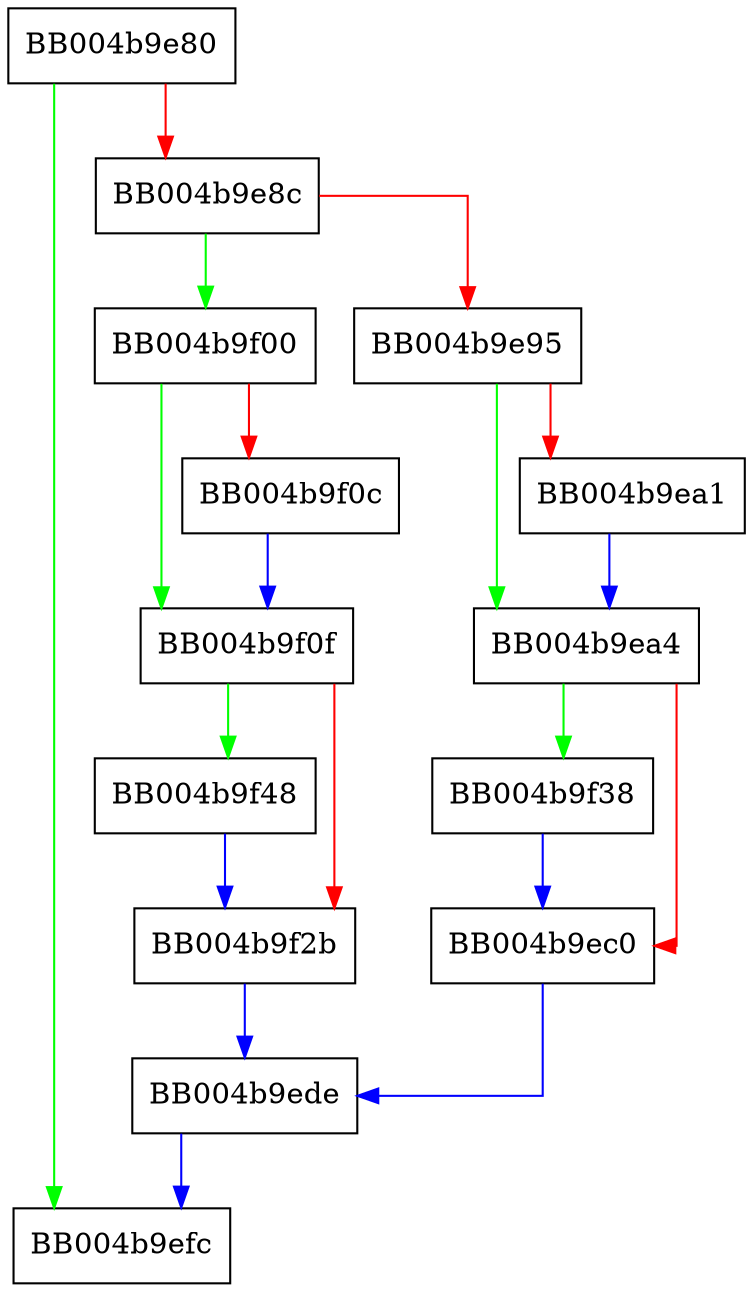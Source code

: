 digraph ossl_qtx_finish_dgram {
  node [shape="box"];
  graph [splines=ortho];
  BB004b9e80 -> BB004b9efc [color="green"];
  BB004b9e80 -> BB004b9e8c [color="red"];
  BB004b9e8c -> BB004b9f00 [color="green"];
  BB004b9e8c -> BB004b9e95 [color="red"];
  BB004b9e95 -> BB004b9ea4 [color="green"];
  BB004b9e95 -> BB004b9ea1 [color="red"];
  BB004b9ea1 -> BB004b9ea4 [color="blue"];
  BB004b9ea4 -> BB004b9f38 [color="green"];
  BB004b9ea4 -> BB004b9ec0 [color="red"];
  BB004b9ec0 -> BB004b9ede [color="blue"];
  BB004b9ede -> BB004b9efc [color="blue"];
  BB004b9f00 -> BB004b9f0f [color="green"];
  BB004b9f00 -> BB004b9f0c [color="red"];
  BB004b9f0c -> BB004b9f0f [color="blue"];
  BB004b9f0f -> BB004b9f48 [color="green"];
  BB004b9f0f -> BB004b9f2b [color="red"];
  BB004b9f2b -> BB004b9ede [color="blue"];
  BB004b9f38 -> BB004b9ec0 [color="blue"];
  BB004b9f48 -> BB004b9f2b [color="blue"];
}